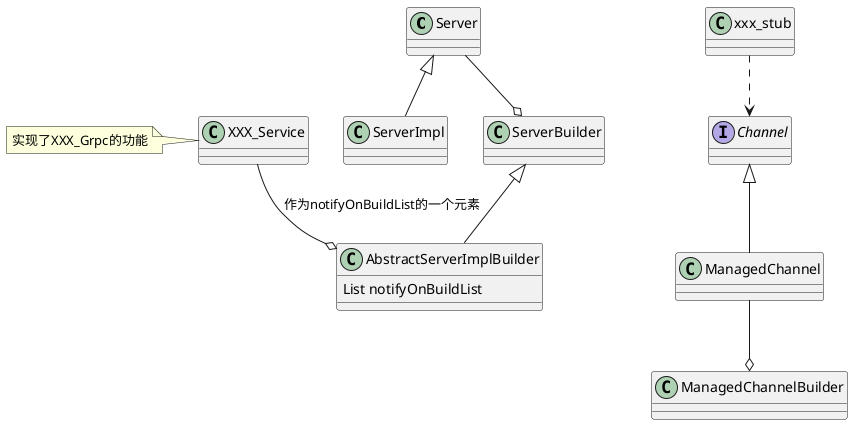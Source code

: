 @startuml

class Server
class ServerImpl
class ServerBuilder{

}
class AbstractServerImplBuilder {
  List notifyOnBuildList
}
class XXX_Service
note left of XXX_Service: 实现了XXX_Grpc的功能

ServerBuilder <|-- AbstractServerImplBuilder
Server <|-- ServerImpl
Server --o ServerBuilder
XXX_Service --o AbstractServerImplBuilder: 作为notifyOnBuildList的一个元素

interface Channel
class ManagedChannel
class ManagedChannelBuilder
class xxx_stub

Channel <|-- ManagedChannel
ManagedChannel --o ManagedChannelBuilder
xxx_stub ..> Channel


@enduml